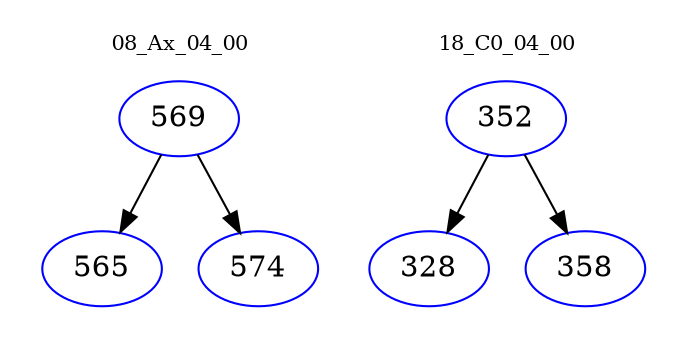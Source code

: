 digraph{
subgraph cluster_0 {
color = white
label = "08_Ax_04_00";
fontsize=10;
T0_569 [label="569", color="blue"]
T0_569 -> T0_565 [color="black"]
T0_565 [label="565", color="blue"]
T0_569 -> T0_574 [color="black"]
T0_574 [label="574", color="blue"]
}
subgraph cluster_1 {
color = white
label = "18_C0_04_00";
fontsize=10;
T1_352 [label="352", color="blue"]
T1_352 -> T1_328 [color="black"]
T1_328 [label="328", color="blue"]
T1_352 -> T1_358 [color="black"]
T1_358 [label="358", color="blue"]
}
}
